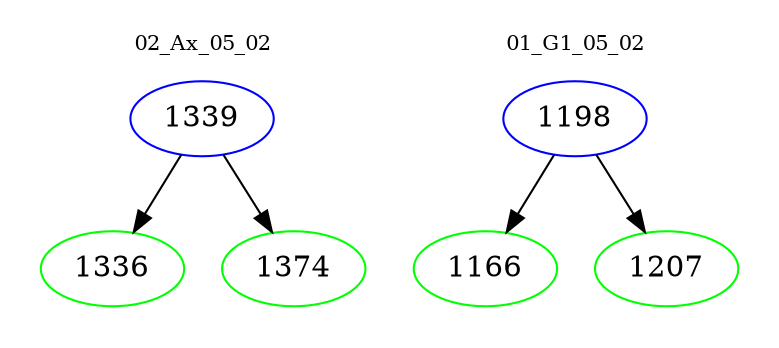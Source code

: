 digraph{
subgraph cluster_0 {
color = white
label = "02_Ax_05_02";
fontsize=10;
T0_1339 [label="1339", color="blue"]
T0_1339 -> T0_1336 [color="black"]
T0_1336 [label="1336", color="green"]
T0_1339 -> T0_1374 [color="black"]
T0_1374 [label="1374", color="green"]
}
subgraph cluster_1 {
color = white
label = "01_G1_05_02";
fontsize=10;
T1_1198 [label="1198", color="blue"]
T1_1198 -> T1_1166 [color="black"]
T1_1166 [label="1166", color="green"]
T1_1198 -> T1_1207 [color="black"]
T1_1207 [label="1207", color="green"]
}
}
